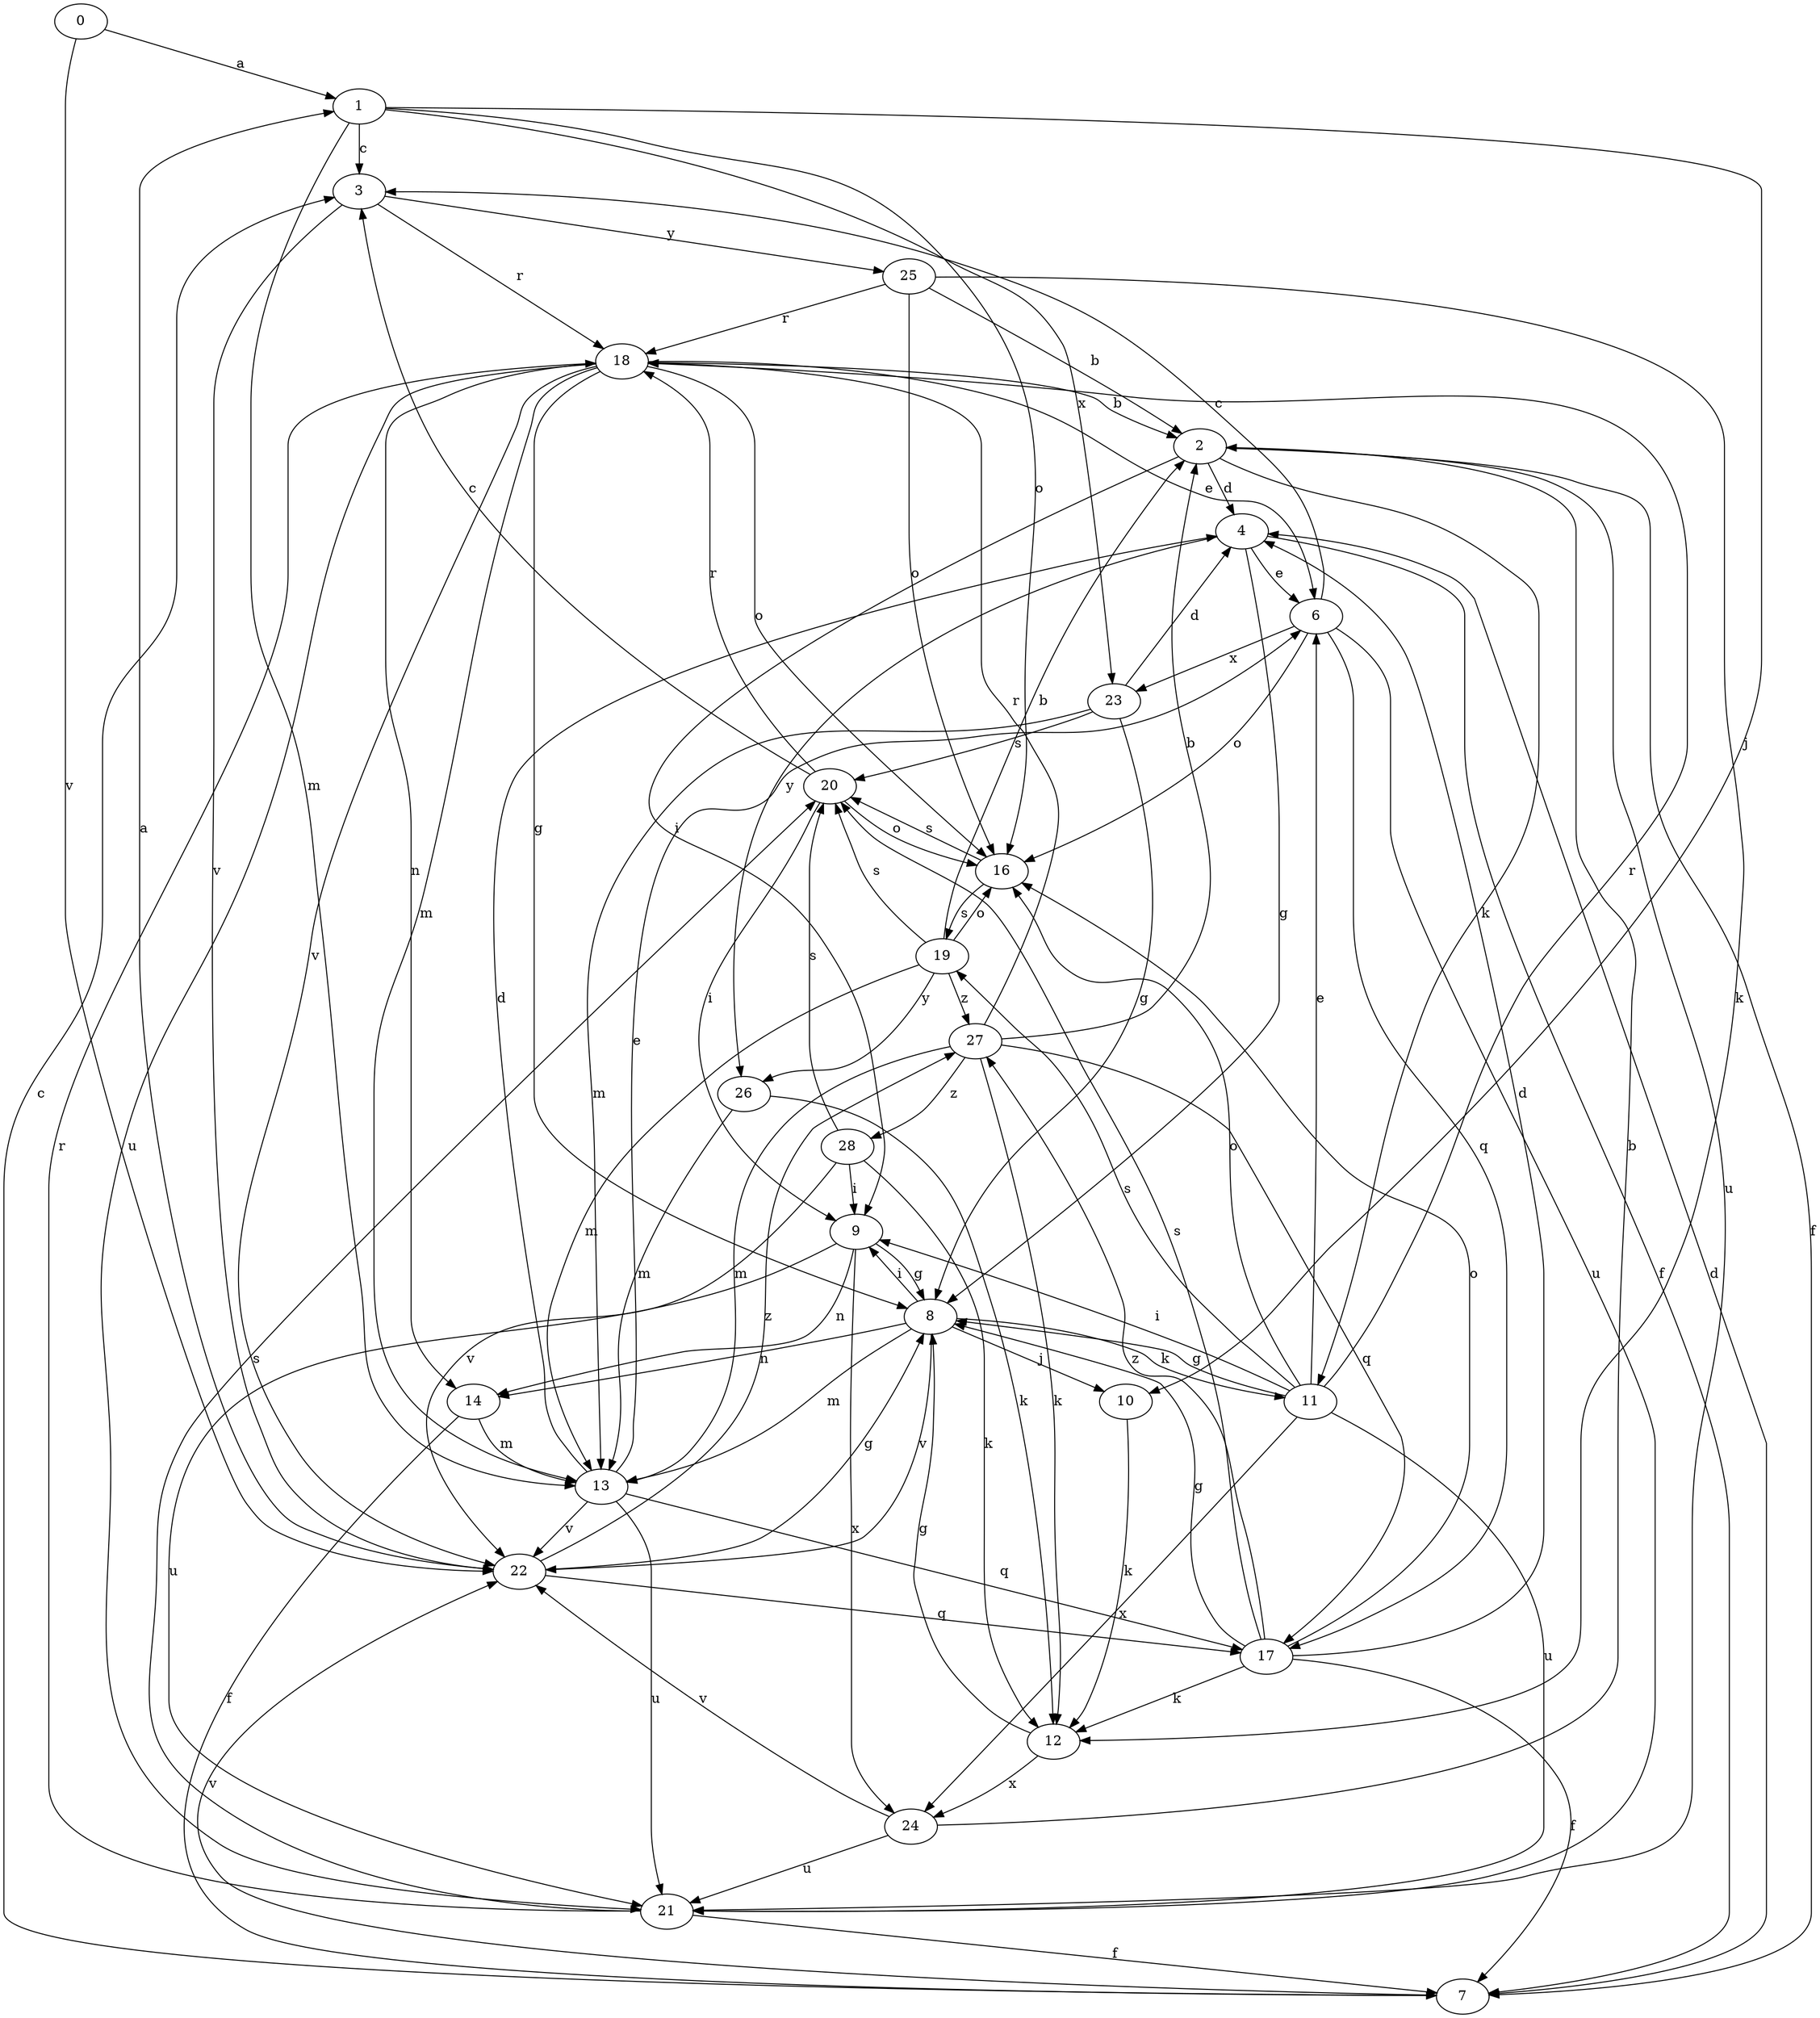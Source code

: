 strict digraph  {
0;
1;
2;
3;
4;
6;
7;
8;
9;
10;
11;
12;
13;
14;
16;
17;
18;
19;
20;
21;
22;
23;
24;
25;
26;
27;
28;
0 -> 1  [label=a];
0 -> 22  [label=v];
1 -> 3  [label=c];
1 -> 10  [label=j];
1 -> 13  [label=m];
1 -> 16  [label=o];
1 -> 23  [label=x];
2 -> 4  [label=d];
2 -> 7  [label=f];
2 -> 9  [label=i];
2 -> 11  [label=k];
2 -> 21  [label=u];
3 -> 18  [label=r];
3 -> 22  [label=v];
3 -> 25  [label=y];
4 -> 6  [label=e];
4 -> 7  [label=f];
4 -> 8  [label=g];
4 -> 26  [label=y];
6 -> 3  [label=c];
6 -> 16  [label=o];
6 -> 17  [label=q];
6 -> 21  [label=u];
6 -> 23  [label=x];
7 -> 3  [label=c];
7 -> 4  [label=d];
7 -> 22  [label=v];
8 -> 9  [label=i];
8 -> 10  [label=j];
8 -> 11  [label=k];
8 -> 13  [label=m];
8 -> 14  [label=n];
8 -> 22  [label=v];
9 -> 8  [label=g];
9 -> 14  [label=n];
9 -> 21  [label=u];
9 -> 24  [label=x];
10 -> 12  [label=k];
11 -> 6  [label=e];
11 -> 8  [label=g];
11 -> 9  [label=i];
11 -> 16  [label=o];
11 -> 18  [label=r];
11 -> 19  [label=s];
11 -> 21  [label=u];
11 -> 24  [label=x];
12 -> 8  [label=g];
12 -> 24  [label=x];
13 -> 4  [label=d];
13 -> 6  [label=e];
13 -> 17  [label=q];
13 -> 21  [label=u];
13 -> 22  [label=v];
14 -> 7  [label=f];
14 -> 13  [label=m];
16 -> 19  [label=s];
16 -> 20  [label=s];
17 -> 4  [label=d];
17 -> 7  [label=f];
17 -> 8  [label=g];
17 -> 12  [label=k];
17 -> 16  [label=o];
17 -> 20  [label=s];
17 -> 27  [label=z];
18 -> 2  [label=b];
18 -> 6  [label=e];
18 -> 8  [label=g];
18 -> 13  [label=m];
18 -> 14  [label=n];
18 -> 16  [label=o];
18 -> 21  [label=u];
18 -> 22  [label=v];
19 -> 2  [label=b];
19 -> 13  [label=m];
19 -> 16  [label=o];
19 -> 20  [label=s];
19 -> 26  [label=y];
19 -> 27  [label=z];
20 -> 3  [label=c];
20 -> 9  [label=i];
20 -> 16  [label=o];
20 -> 18  [label=r];
21 -> 7  [label=f];
21 -> 18  [label=r];
21 -> 20  [label=s];
22 -> 1  [label=a];
22 -> 8  [label=g];
22 -> 17  [label=q];
22 -> 27  [label=z];
23 -> 4  [label=d];
23 -> 8  [label=g];
23 -> 13  [label=m];
23 -> 20  [label=s];
24 -> 2  [label=b];
24 -> 21  [label=u];
24 -> 22  [label=v];
25 -> 2  [label=b];
25 -> 12  [label=k];
25 -> 16  [label=o];
25 -> 18  [label=r];
26 -> 12  [label=k];
26 -> 13  [label=m];
27 -> 2  [label=b];
27 -> 12  [label=k];
27 -> 13  [label=m];
27 -> 17  [label=q];
27 -> 18  [label=r];
27 -> 28  [label=z];
28 -> 9  [label=i];
28 -> 12  [label=k];
28 -> 20  [label=s];
28 -> 22  [label=v];
}
